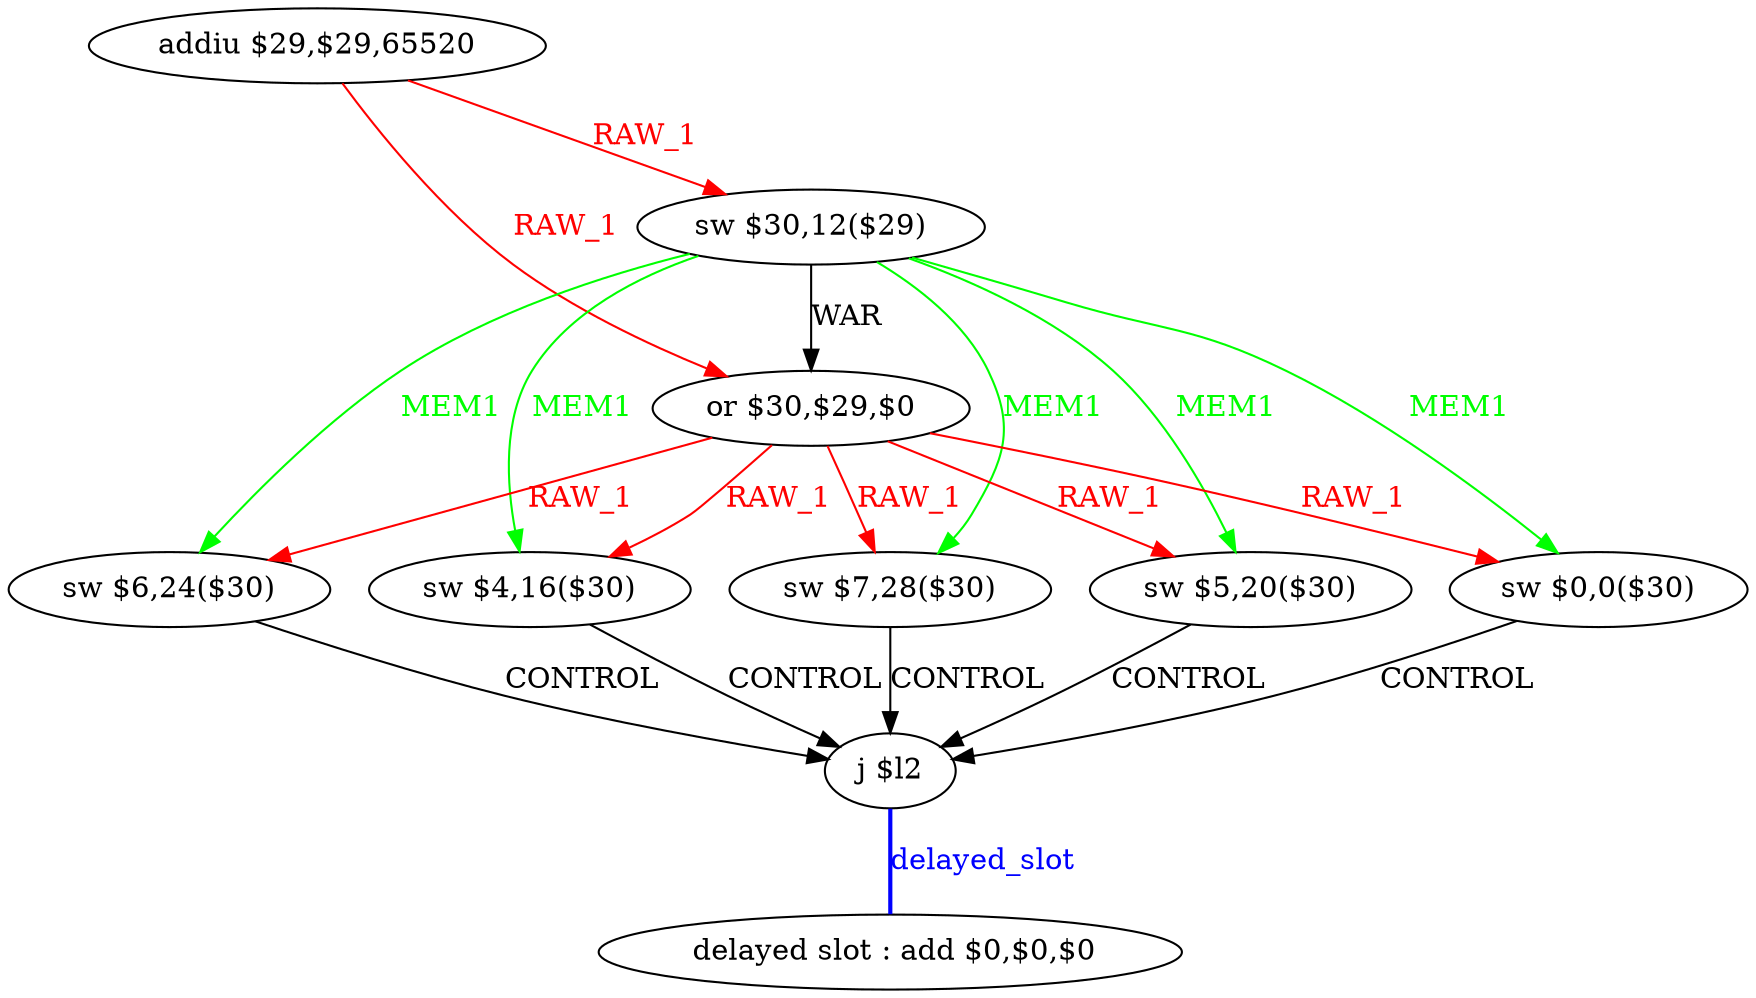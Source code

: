digraph G1 {
node [shape = ellipse];
i9 [label = " delayed slot : add $0,$0,$0"] ;
i8 ->  i9 [style = bold, dir= none, fontcolor = blue, color = blue, label= "delayed_slot"];
i8 [label = "j $l2"] ;
i0 [label = "addiu $29,$29,65520"] ;
i0 ->  i1 [color = red, fontcolor = red, label= "RAW_1"];
i0 ->  i2 [color = red, fontcolor = red, label= "RAW_1"];
i1 [label = "sw $30,12($29)"] ;
i1 ->  i2 [label= "WAR"];
i1 ->  i3 [color = green, fontcolor = green, label= "MEM1"];
i1 ->  i4 [color = green, fontcolor = green, label= "MEM1"];
i1 ->  i5 [color = green, fontcolor = green, label= "MEM1"];
i1 ->  i6 [color = green, fontcolor = green, label= "MEM1"];
i1 ->  i7 [color = green, fontcolor = green, label= "MEM1"];
i2 [label = "or $30,$29,$0"] ;
i2 ->  i3 [color = red, fontcolor = red, label= "RAW_1"];
i2 ->  i4 [color = red, fontcolor = red, label= "RAW_1"];
i2 ->  i5 [color = red, fontcolor = red, label= "RAW_1"];
i2 ->  i6 [color = red, fontcolor = red, label= "RAW_1"];
i2 ->  i7 [color = red, fontcolor = red, label= "RAW_1"];
i3 [label = "sw $4,16($30)"] ;
i3 ->  i8 [label= "CONTROL"];
i4 [label = "sw $5,20($30)"] ;
i4 ->  i8 [label= "CONTROL"];
i5 [label = "sw $6,24($30)"] ;
i5 ->  i8 [label= "CONTROL"];
i6 [label = "sw $7,28($30)"] ;
i6 ->  i8 [label= "CONTROL"];
i7 [label = "sw $0,0($30)"] ;
i7 ->  i8 [label= "CONTROL"];
}
